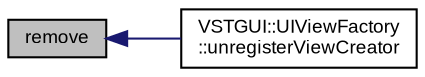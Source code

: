 digraph "remove"
{
  bgcolor="transparent";
  edge [fontname="Arial",fontsize="9",labelfontname="Arial",labelfontsize="9"];
  node [fontname="Arial",fontsize="9",shape=record];
  rankdir="LR";
  Node1 [label="remove",height=0.2,width=0.4,color="black", fillcolor="grey75", style="filled" fontcolor="black"];
  Node1 -> Node2 [dir="back",color="midnightblue",fontsize="9",style="solid",fontname="Arial"];
  Node2 [label="VSTGUI::UIViewFactory\l::unregisterViewCreator",height=0.2,width=0.4,color="black",URL="$class_v_s_t_g_u_i_1_1_u_i_view_factory.html#a319fc52127401456b018e4174d221b5e"];
}
